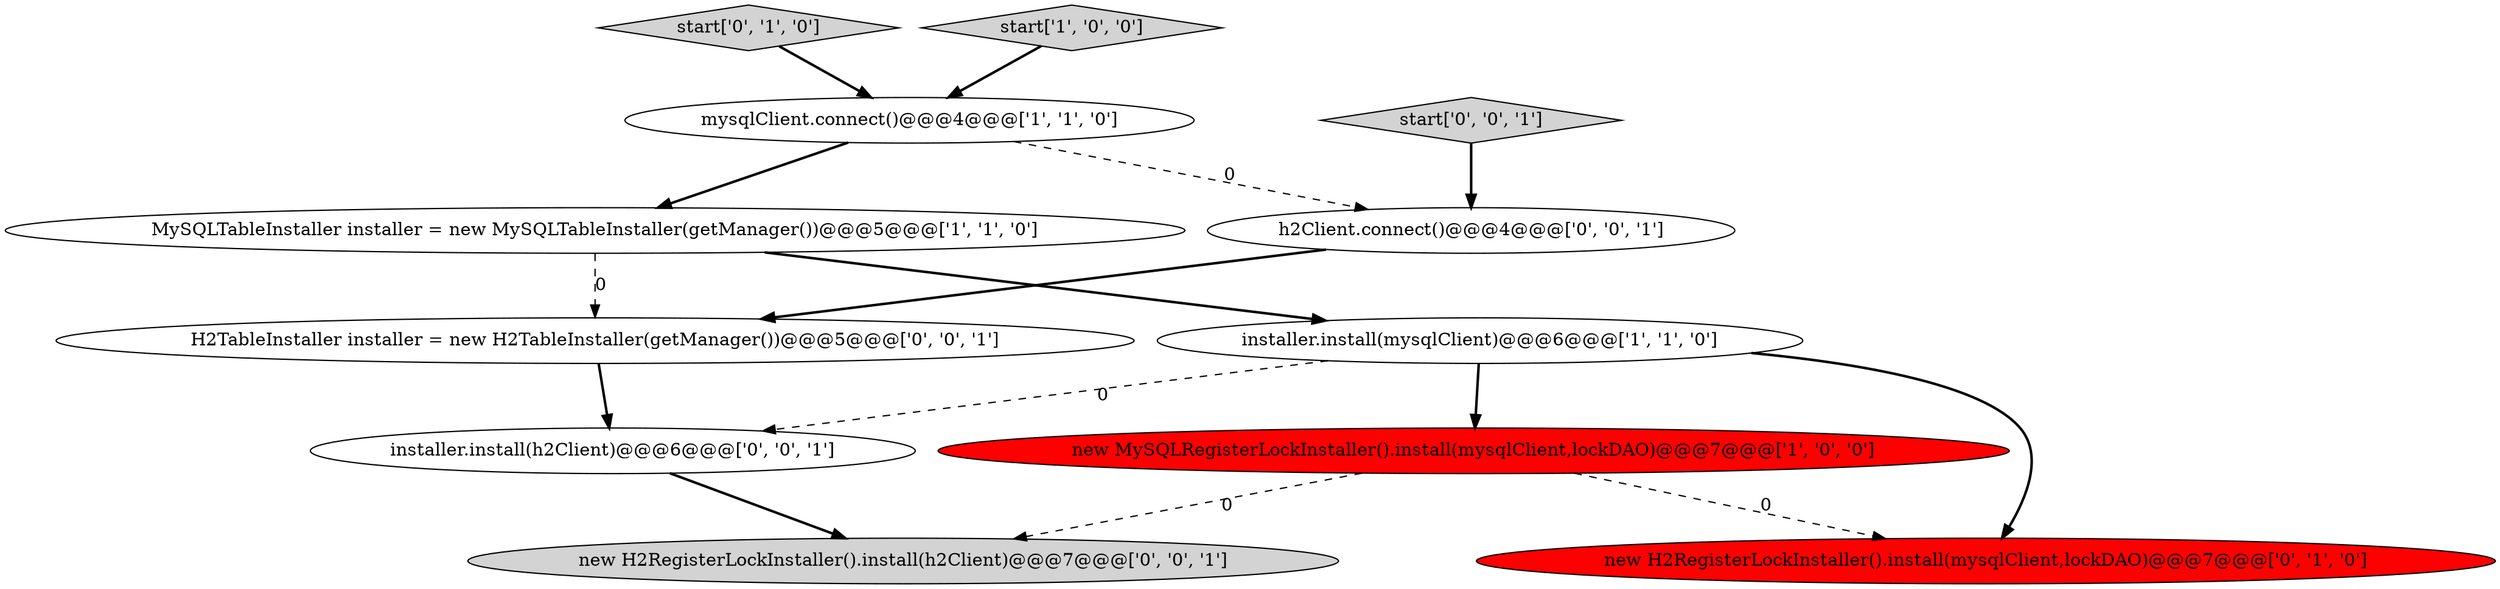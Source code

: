 digraph {
6 [style = filled, label = "start['0', '1', '0']", fillcolor = lightgray, shape = diamond image = "AAA0AAABBB2BBB"];
1 [style = filled, label = "installer.install(mysqlClient)@@@6@@@['1', '1', '0']", fillcolor = white, shape = ellipse image = "AAA0AAABBB1BBB"];
5 [style = filled, label = "new H2RegisterLockInstaller().install(mysqlClient,lockDAO)@@@7@@@['0', '1', '0']", fillcolor = red, shape = ellipse image = "AAA1AAABBB2BBB"];
8 [style = filled, label = "H2TableInstaller installer = new H2TableInstaller(getManager())@@@5@@@['0', '0', '1']", fillcolor = white, shape = ellipse image = "AAA0AAABBB3BBB"];
9 [style = filled, label = "h2Client.connect()@@@4@@@['0', '0', '1']", fillcolor = white, shape = ellipse image = "AAA0AAABBB3BBB"];
2 [style = filled, label = "start['1', '0', '0']", fillcolor = lightgray, shape = diamond image = "AAA0AAABBB1BBB"];
7 [style = filled, label = "start['0', '0', '1']", fillcolor = lightgray, shape = diamond image = "AAA0AAABBB3BBB"];
0 [style = filled, label = "new MySQLRegisterLockInstaller().install(mysqlClient,lockDAO)@@@7@@@['1', '0', '0']", fillcolor = red, shape = ellipse image = "AAA1AAABBB1BBB"];
10 [style = filled, label = "installer.install(h2Client)@@@6@@@['0', '0', '1']", fillcolor = white, shape = ellipse image = "AAA0AAABBB3BBB"];
11 [style = filled, label = "new H2RegisterLockInstaller().install(h2Client)@@@7@@@['0', '0', '1']", fillcolor = lightgray, shape = ellipse image = "AAA0AAABBB3BBB"];
4 [style = filled, label = "MySQLTableInstaller installer = new MySQLTableInstaller(getManager())@@@5@@@['1', '1', '0']", fillcolor = white, shape = ellipse image = "AAA0AAABBB1BBB"];
3 [style = filled, label = "mysqlClient.connect()@@@4@@@['1', '1', '0']", fillcolor = white, shape = ellipse image = "AAA0AAABBB1BBB"];
1->5 [style = bold, label=""];
7->9 [style = bold, label=""];
6->3 [style = bold, label=""];
8->10 [style = bold, label=""];
4->1 [style = bold, label=""];
0->11 [style = dashed, label="0"];
1->0 [style = bold, label=""];
1->10 [style = dashed, label="0"];
0->5 [style = dashed, label="0"];
3->9 [style = dashed, label="0"];
9->8 [style = bold, label=""];
3->4 [style = bold, label=""];
2->3 [style = bold, label=""];
4->8 [style = dashed, label="0"];
10->11 [style = bold, label=""];
}
